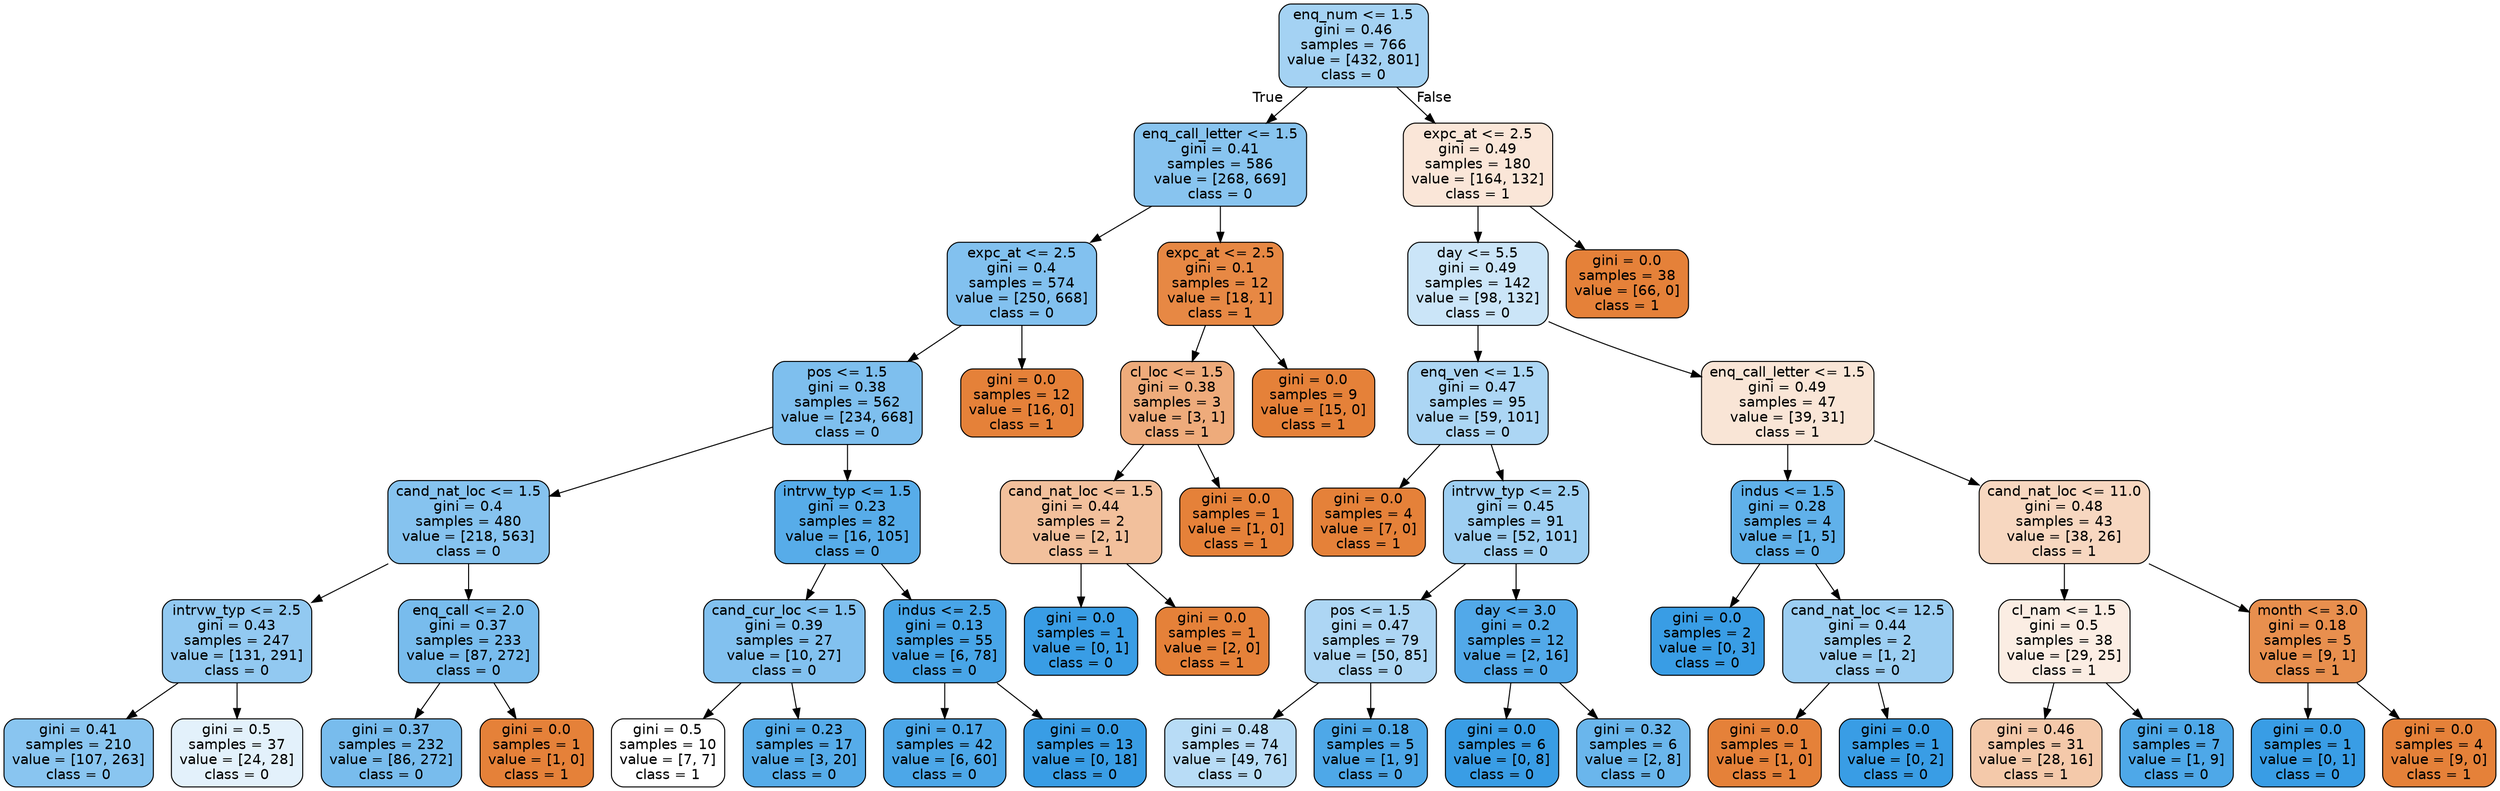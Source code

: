 digraph Tree {
node [shape=box, style="filled, rounded", color="black", fontname=helvetica] ;
edge [fontname=helvetica] ;
0 [label="enq_num <= 1.5\ngini = 0.46\nsamples = 766\nvalue = [432, 801]\nclass = 0", fillcolor="#399de575"] ;
1 [label="enq_call_letter <= 1.5\ngini = 0.41\nsamples = 586\nvalue = [268, 669]\nclass = 0", fillcolor="#399de599"] ;
0 -> 1 [labeldistance=2.5, labelangle=45, headlabel="True"] ;
2 [label="expc_at <= 2.5\ngini = 0.4\nsamples = 574\nvalue = [250, 668]\nclass = 0", fillcolor="#399de5a0"] ;
1 -> 2 ;
3 [label="pos <= 1.5\ngini = 0.38\nsamples = 562\nvalue = [234, 668]\nclass = 0", fillcolor="#399de5a6"] ;
2 -> 3 ;
4 [label="cand_nat_loc <= 1.5\ngini = 0.4\nsamples = 480\nvalue = [218, 563]\nclass = 0", fillcolor="#399de59c"] ;
3 -> 4 ;
5 [label="intrvw_typ <= 2.5\ngini = 0.43\nsamples = 247\nvalue = [131, 291]\nclass = 0", fillcolor="#399de58c"] ;
4 -> 5 ;
6 [label="gini = 0.41\nsamples = 210\nvalue = [107, 263]\nclass = 0", fillcolor="#399de597"] ;
5 -> 6 ;
7 [label="gini = 0.5\nsamples = 37\nvalue = [24, 28]\nclass = 0", fillcolor="#399de524"] ;
5 -> 7 ;
8 [label="enq_call <= 2.0\ngini = 0.37\nsamples = 233\nvalue = [87, 272]\nclass = 0", fillcolor="#399de5ad"] ;
4 -> 8 ;
9 [label="gini = 0.37\nsamples = 232\nvalue = [86, 272]\nclass = 0", fillcolor="#399de5ae"] ;
8 -> 9 ;
10 [label="gini = 0.0\nsamples = 1\nvalue = [1, 0]\nclass = 1", fillcolor="#e58139ff"] ;
8 -> 10 ;
11 [label="intrvw_typ <= 1.5\ngini = 0.23\nsamples = 82\nvalue = [16, 105]\nclass = 0", fillcolor="#399de5d8"] ;
3 -> 11 ;
12 [label="cand_cur_loc <= 1.5\ngini = 0.39\nsamples = 27\nvalue = [10, 27]\nclass = 0", fillcolor="#399de5a1"] ;
11 -> 12 ;
13 [label="gini = 0.5\nsamples = 10\nvalue = [7, 7]\nclass = 1", fillcolor="#e5813900"] ;
12 -> 13 ;
14 [label="gini = 0.23\nsamples = 17\nvalue = [3, 20]\nclass = 0", fillcolor="#399de5d9"] ;
12 -> 14 ;
15 [label="indus <= 2.5\ngini = 0.13\nsamples = 55\nvalue = [6, 78]\nclass = 0", fillcolor="#399de5eb"] ;
11 -> 15 ;
16 [label="gini = 0.17\nsamples = 42\nvalue = [6, 60]\nclass = 0", fillcolor="#399de5e6"] ;
15 -> 16 ;
17 [label="gini = 0.0\nsamples = 13\nvalue = [0, 18]\nclass = 0", fillcolor="#399de5ff"] ;
15 -> 17 ;
18 [label="gini = 0.0\nsamples = 12\nvalue = [16, 0]\nclass = 1", fillcolor="#e58139ff"] ;
2 -> 18 ;
19 [label="expc_at <= 2.5\ngini = 0.1\nsamples = 12\nvalue = [18, 1]\nclass = 1", fillcolor="#e58139f1"] ;
1 -> 19 ;
20 [label="cl_loc <= 1.5\ngini = 0.38\nsamples = 3\nvalue = [3, 1]\nclass = 1", fillcolor="#e58139aa"] ;
19 -> 20 ;
21 [label="cand_nat_loc <= 1.5\ngini = 0.44\nsamples = 2\nvalue = [2, 1]\nclass = 1", fillcolor="#e581397f"] ;
20 -> 21 ;
22 [label="gini = 0.0\nsamples = 1\nvalue = [0, 1]\nclass = 0", fillcolor="#399de5ff"] ;
21 -> 22 ;
23 [label="gini = 0.0\nsamples = 1\nvalue = [2, 0]\nclass = 1", fillcolor="#e58139ff"] ;
21 -> 23 ;
24 [label="gini = 0.0\nsamples = 1\nvalue = [1, 0]\nclass = 1", fillcolor="#e58139ff"] ;
20 -> 24 ;
25 [label="gini = 0.0\nsamples = 9\nvalue = [15, 0]\nclass = 1", fillcolor="#e58139ff"] ;
19 -> 25 ;
26 [label="expc_at <= 2.5\ngini = 0.49\nsamples = 180\nvalue = [164, 132]\nclass = 1", fillcolor="#e5813932"] ;
0 -> 26 [labeldistance=2.5, labelangle=-45, headlabel="False"] ;
27 [label="day <= 5.5\ngini = 0.49\nsamples = 142\nvalue = [98, 132]\nclass = 0", fillcolor="#399de542"] ;
26 -> 27 ;
28 [label="enq_ven <= 1.5\ngini = 0.47\nsamples = 95\nvalue = [59, 101]\nclass = 0", fillcolor="#399de56a"] ;
27 -> 28 ;
29 [label="gini = 0.0\nsamples = 4\nvalue = [7, 0]\nclass = 1", fillcolor="#e58139ff"] ;
28 -> 29 ;
30 [label="intrvw_typ <= 2.5\ngini = 0.45\nsamples = 91\nvalue = [52, 101]\nclass = 0", fillcolor="#399de57c"] ;
28 -> 30 ;
31 [label="pos <= 1.5\ngini = 0.47\nsamples = 79\nvalue = [50, 85]\nclass = 0", fillcolor="#399de569"] ;
30 -> 31 ;
32 [label="gini = 0.48\nsamples = 74\nvalue = [49, 76]\nclass = 0", fillcolor="#399de55b"] ;
31 -> 32 ;
33 [label="gini = 0.18\nsamples = 5\nvalue = [1, 9]\nclass = 0", fillcolor="#399de5e3"] ;
31 -> 33 ;
34 [label="day <= 3.0\ngini = 0.2\nsamples = 12\nvalue = [2, 16]\nclass = 0", fillcolor="#399de5df"] ;
30 -> 34 ;
35 [label="gini = 0.0\nsamples = 6\nvalue = [0, 8]\nclass = 0", fillcolor="#399de5ff"] ;
34 -> 35 ;
36 [label="gini = 0.32\nsamples = 6\nvalue = [2, 8]\nclass = 0", fillcolor="#399de5bf"] ;
34 -> 36 ;
37 [label="enq_call_letter <= 1.5\ngini = 0.49\nsamples = 47\nvalue = [39, 31]\nclass = 1", fillcolor="#e5813934"] ;
27 -> 37 ;
38 [label="indus <= 1.5\ngini = 0.28\nsamples = 4\nvalue = [1, 5]\nclass = 0", fillcolor="#399de5cc"] ;
37 -> 38 ;
39 [label="gini = 0.0\nsamples = 2\nvalue = [0, 3]\nclass = 0", fillcolor="#399de5ff"] ;
38 -> 39 ;
40 [label="cand_nat_loc <= 12.5\ngini = 0.44\nsamples = 2\nvalue = [1, 2]\nclass = 0", fillcolor="#399de57f"] ;
38 -> 40 ;
41 [label="gini = 0.0\nsamples = 1\nvalue = [1, 0]\nclass = 1", fillcolor="#e58139ff"] ;
40 -> 41 ;
42 [label="gini = 0.0\nsamples = 1\nvalue = [0, 2]\nclass = 0", fillcolor="#399de5ff"] ;
40 -> 42 ;
43 [label="cand_nat_loc <= 11.0\ngini = 0.48\nsamples = 43\nvalue = [38, 26]\nclass = 1", fillcolor="#e5813951"] ;
37 -> 43 ;
44 [label="cl_nam <= 1.5\ngini = 0.5\nsamples = 38\nvalue = [29, 25]\nclass = 1", fillcolor="#e5813923"] ;
43 -> 44 ;
45 [label="gini = 0.46\nsamples = 31\nvalue = [28, 16]\nclass = 1", fillcolor="#e581396d"] ;
44 -> 45 ;
46 [label="gini = 0.18\nsamples = 7\nvalue = [1, 9]\nclass = 0", fillcolor="#399de5e3"] ;
44 -> 46 ;
47 [label="month <= 3.0\ngini = 0.18\nsamples = 5\nvalue = [9, 1]\nclass = 1", fillcolor="#e58139e3"] ;
43 -> 47 ;
48 [label="gini = 0.0\nsamples = 1\nvalue = [0, 1]\nclass = 0", fillcolor="#399de5ff"] ;
47 -> 48 ;
49 [label="gini = 0.0\nsamples = 4\nvalue = [9, 0]\nclass = 1", fillcolor="#e58139ff"] ;
47 -> 49 ;
50 [label="gini = 0.0\nsamples = 38\nvalue = [66, 0]\nclass = 1", fillcolor="#e58139ff"] ;
26 -> 50 ;
}